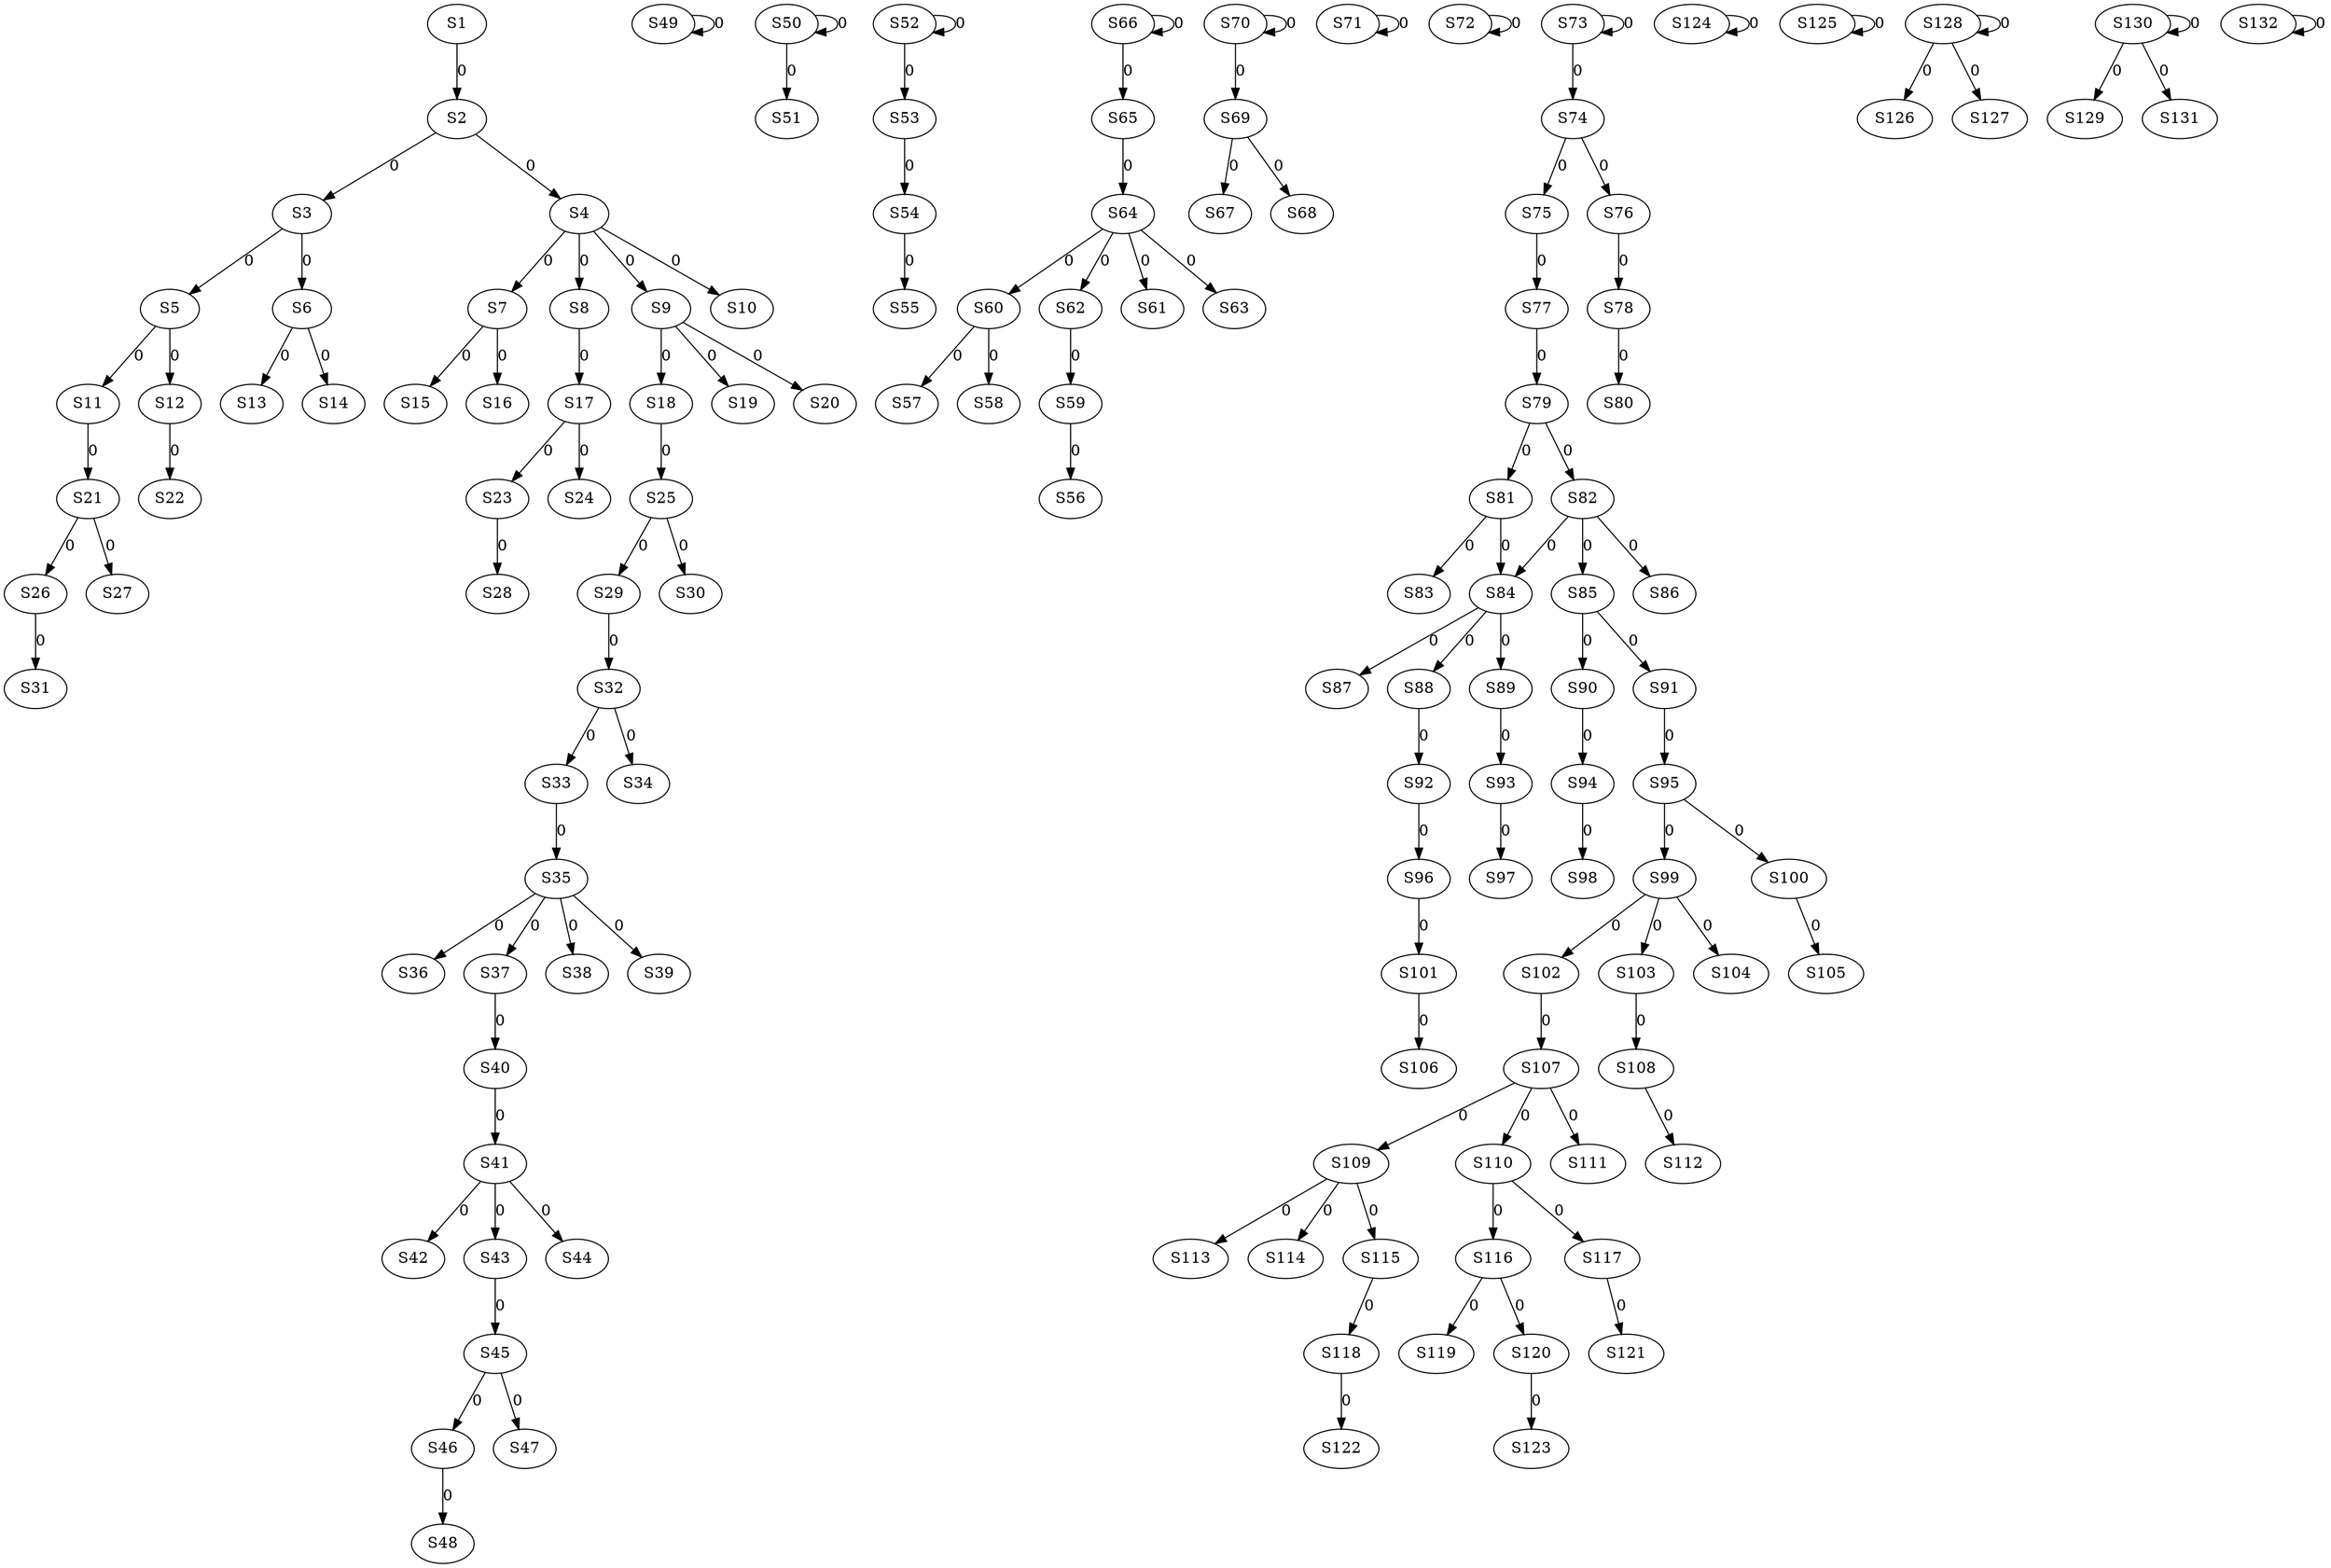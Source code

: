 strict digraph {
	S1 -> S2 [ label = 0 ];
	S2 -> S3 [ label = 0 ];
	S2 -> S4 [ label = 0 ];
	S3 -> S5 [ label = 0 ];
	S3 -> S6 [ label = 0 ];
	S4 -> S7 [ label = 0 ];
	S4 -> S8 [ label = 0 ];
	S4 -> S9 [ label = 0 ];
	S4 -> S10 [ label = 0 ];
	S5 -> S11 [ label = 0 ];
	S5 -> S12 [ label = 0 ];
	S6 -> S13 [ label = 0 ];
	S6 -> S14 [ label = 0 ];
	S7 -> S15 [ label = 0 ];
	S7 -> S16 [ label = 0 ];
	S8 -> S17 [ label = 0 ];
	S9 -> S18 [ label = 0 ];
	S9 -> S19 [ label = 0 ];
	S9 -> S20 [ label = 0 ];
	S11 -> S21 [ label = 0 ];
	S12 -> S22 [ label = 0 ];
	S17 -> S23 [ label = 0 ];
	S17 -> S24 [ label = 0 ];
	S18 -> S25 [ label = 0 ];
	S21 -> S26 [ label = 0 ];
	S21 -> S27 [ label = 0 ];
	S23 -> S28 [ label = 0 ];
	S25 -> S29 [ label = 0 ];
	S25 -> S30 [ label = 0 ];
	S26 -> S31 [ label = 0 ];
	S29 -> S32 [ label = 0 ];
	S32 -> S33 [ label = 0 ];
	S32 -> S34 [ label = 0 ];
	S33 -> S35 [ label = 0 ];
	S35 -> S36 [ label = 0 ];
	S35 -> S37 [ label = 0 ];
	S35 -> S38 [ label = 0 ];
	S35 -> S39 [ label = 0 ];
	S37 -> S40 [ label = 0 ];
	S40 -> S41 [ label = 0 ];
	S41 -> S42 [ label = 0 ];
	S41 -> S43 [ label = 0 ];
	S41 -> S44 [ label = 0 ];
	S43 -> S45 [ label = 0 ];
	S45 -> S46 [ label = 0 ];
	S45 -> S47 [ label = 0 ];
	S46 -> S48 [ label = 0 ];
	S49 -> S49 [ label = 0 ];
	S50 -> S50 [ label = 0 ];
	S50 -> S51 [ label = 0 ];
	S52 -> S52 [ label = 0 ];
	S52 -> S53 [ label = 0 ];
	S53 -> S54 [ label = 0 ];
	S54 -> S55 [ label = 0 ];
	S59 -> S56 [ label = 0 ];
	S60 -> S57 [ label = 0 ];
	S60 -> S58 [ label = 0 ];
	S62 -> S59 [ label = 0 ];
	S64 -> S60 [ label = 0 ];
	S64 -> S61 [ label = 0 ];
	S64 -> S62 [ label = 0 ];
	S64 -> S63 [ label = 0 ];
	S65 -> S64 [ label = 0 ];
	S66 -> S65 [ label = 0 ];
	S66 -> S66 [ label = 0 ];
	S69 -> S67 [ label = 0 ];
	S69 -> S68 [ label = 0 ];
	S70 -> S69 [ label = 0 ];
	S70 -> S70 [ label = 0 ];
	S71 -> S71 [ label = 0 ];
	S72 -> S72 [ label = 0 ];
	S73 -> S73 [ label = 0 ];
	S73 -> S74 [ label = 0 ];
	S74 -> S75 [ label = 0 ];
	S74 -> S76 [ label = 0 ];
	S75 -> S77 [ label = 0 ];
	S76 -> S78 [ label = 0 ];
	S77 -> S79 [ label = 0 ];
	S78 -> S80 [ label = 0 ];
	S79 -> S81 [ label = 0 ];
	S79 -> S82 [ label = 0 ];
	S81 -> S83 [ label = 0 ];
	S82 -> S84 [ label = 0 ];
	S82 -> S85 [ label = 0 ];
	S82 -> S86 [ label = 0 ];
	S84 -> S87 [ label = 0 ];
	S84 -> S88 [ label = 0 ];
	S84 -> S89 [ label = 0 ];
	S85 -> S90 [ label = 0 ];
	S85 -> S91 [ label = 0 ];
	S88 -> S92 [ label = 0 ];
	S89 -> S93 [ label = 0 ];
	S90 -> S94 [ label = 0 ];
	S91 -> S95 [ label = 0 ];
	S92 -> S96 [ label = 0 ];
	S93 -> S97 [ label = 0 ];
	S94 -> S98 [ label = 0 ];
	S95 -> S99 [ label = 0 ];
	S95 -> S100 [ label = 0 ];
	S96 -> S101 [ label = 0 ];
	S99 -> S102 [ label = 0 ];
	S99 -> S103 [ label = 0 ];
	S99 -> S104 [ label = 0 ];
	S100 -> S105 [ label = 0 ];
	S101 -> S106 [ label = 0 ];
	S102 -> S107 [ label = 0 ];
	S103 -> S108 [ label = 0 ];
	S107 -> S109 [ label = 0 ];
	S107 -> S110 [ label = 0 ];
	S107 -> S111 [ label = 0 ];
	S108 -> S112 [ label = 0 ];
	S109 -> S113 [ label = 0 ];
	S109 -> S114 [ label = 0 ];
	S109 -> S115 [ label = 0 ];
	S110 -> S116 [ label = 0 ];
	S110 -> S117 [ label = 0 ];
	S115 -> S118 [ label = 0 ];
	S116 -> S119 [ label = 0 ];
	S116 -> S120 [ label = 0 ];
	S117 -> S121 [ label = 0 ];
	S118 -> S122 [ label = 0 ];
	S120 -> S123 [ label = 0 ];
	S124 -> S124 [ label = 0 ];
	S125 -> S125 [ label = 0 ];
	S128 -> S126 [ label = 0 ];
	S128 -> S127 [ label = 0 ];
	S128 -> S128 [ label = 0 ];
	S130 -> S129 [ label = 0 ];
	S130 -> S130 [ label = 0 ];
	S130 -> S131 [ label = 0 ];
	S132 -> S132 [ label = 0 ];
	S81 -> S84 [ label = 0 ];
}
